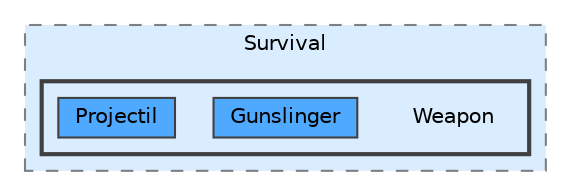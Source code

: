 digraph "Q:/IdleWave/Projet/Assets/Scripts/RogueGenesia/Survival/Weapon"
{
 // LATEX_PDF_SIZE
  bgcolor="transparent";
  edge [fontname=Helvetica,fontsize=10,labelfontname=Helvetica,labelfontsize=10];
  node [fontname=Helvetica,fontsize=10,shape=box,height=0.2,width=0.4];
  compound=true
  subgraph clusterdir_2d909ba704f47538bf61aa9015000ce8 {
    graph [ bgcolor="#daedff", pencolor="grey50", label="Survival", fontname=Helvetica,fontsize=10 style="filled,dashed", URL="dir_2d909ba704f47538bf61aa9015000ce8.html",tooltip=""]
  subgraph clusterdir_9a55c8360f29f1597692ee7f102bfb3c {
    graph [ bgcolor="#daedff", pencolor="grey25", label="", fontname=Helvetica,fontsize=10 style="filled,bold", URL="dir_9a55c8360f29f1597692ee7f102bfb3c.html",tooltip=""]
    dir_9a55c8360f29f1597692ee7f102bfb3c [shape=plaintext, label="Weapon"];
  dir_b96d54e539917819e8e74152baeb7d26 [label="Gunslinger", fillcolor="#4ea9ff", color="grey25", style="filled", URL="dir_b96d54e539917819e8e74152baeb7d26.html",tooltip=""];
  dir_7377d056962abb6c231b2be32339b00b [label="Projectil", fillcolor="#4ea9ff", color="grey25", style="filled", URL="dir_7377d056962abb6c231b2be32339b00b.html",tooltip=""];
  }
  }
}
